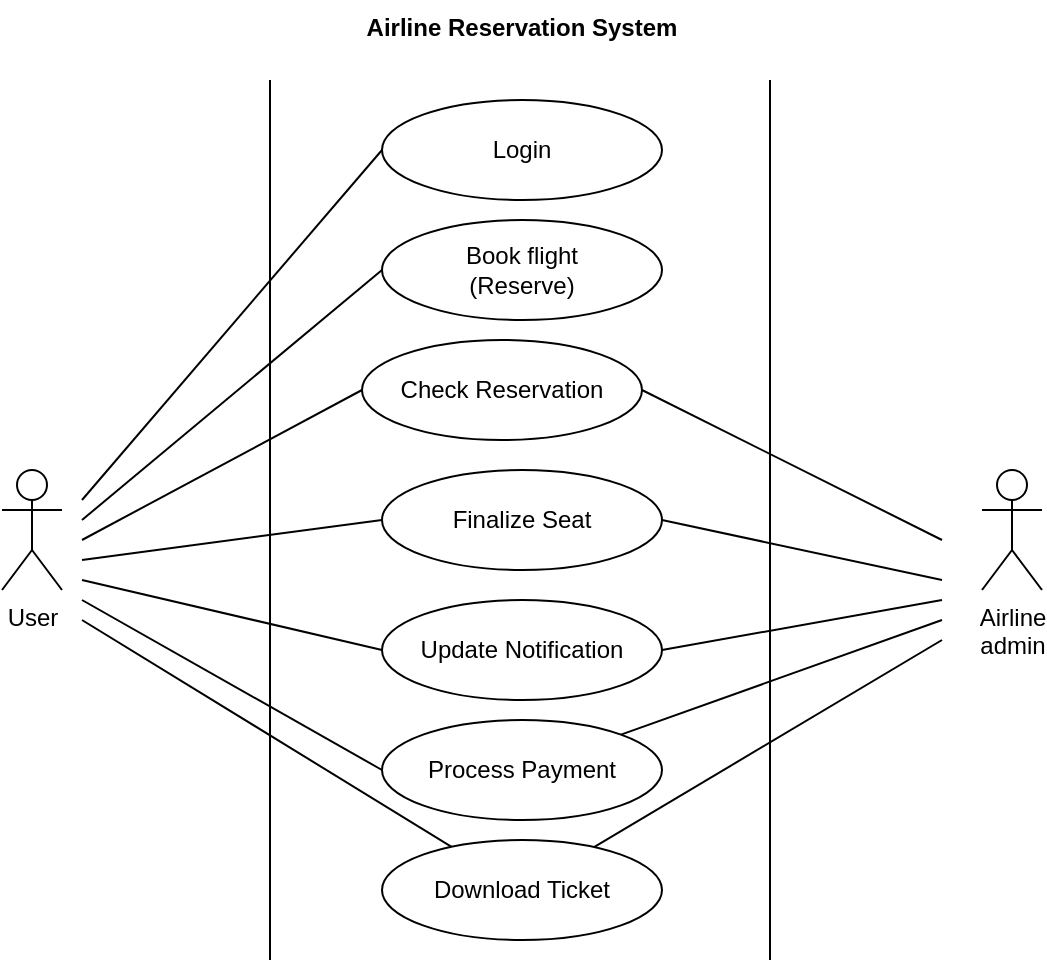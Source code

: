 <mxfile>
    <diagram id="x0GJEbiToyqEdnwbIaIJ" name="Page-1">
        <mxGraphModel dx="822" dy="600" grid="1" gridSize="10" guides="1" tooltips="1" connect="1" arrows="1" fold="1" page="1" pageScale="1" pageWidth="850" pageHeight="1100" background="none" math="0" shadow="0">
            <root>
                <mxCell id="0"/>
                <mxCell id="1" parent="0"/>
                <mxCell id="2" value="User" style="shape=umlActor;verticalLabelPosition=bottom;verticalAlign=top;html=1;" parent="1" vertex="1">
                    <mxGeometry x="140" y="275" width="30" height="60" as="geometry"/>
                </mxCell>
                <mxCell id="3" value="Airline&lt;br&gt;admin" style="shape=umlActor;verticalLabelPosition=bottom;verticalAlign=top;html=1;" parent="1" vertex="1">
                    <mxGeometry x="630" y="275" width="30" height="60" as="geometry"/>
                </mxCell>
                <mxCell id="4" value="" style="line;strokeWidth=1;fillColor=none;align=left;verticalAlign=middle;spacingTop=-1;spacingLeft=3;spacingRight=3;rotatable=0;labelPosition=right;points=[];portConstraint=eastwest;strokeColor=inherit;direction=south;" parent="1" vertex="1">
                    <mxGeometry x="270" y="80" width="8" height="440" as="geometry"/>
                </mxCell>
                <mxCell id="5" value="" style="line;strokeWidth=1;fillColor=none;align=left;verticalAlign=middle;spacingTop=-1;spacingLeft=3;spacingRight=3;rotatable=0;labelPosition=right;points=[];portConstraint=eastwest;strokeColor=inherit;direction=south;" parent="1" vertex="1">
                    <mxGeometry x="520" y="80" width="8" height="440" as="geometry"/>
                </mxCell>
                <mxCell id="16" style="edgeStyle=none;html=1;exitX=0;exitY=0.5;exitDx=0;exitDy=0;endArrow=none;endFill=0;" parent="1" source="6" edge="1">
                    <mxGeometry relative="1" as="geometry">
                        <mxPoint x="180" y="290" as="targetPoint"/>
                    </mxGeometry>
                </mxCell>
                <mxCell id="6" value="Login" style="ellipse;whiteSpace=wrap;html=1;" parent="1" vertex="1">
                    <mxGeometry x="330" y="90" width="140" height="50" as="geometry"/>
                </mxCell>
                <mxCell id="20" style="edgeStyle=none;html=1;exitX=0;exitY=0.5;exitDx=0;exitDy=0;endArrow=none;endFill=0;" parent="1" source="7" edge="1">
                    <mxGeometry relative="1" as="geometry">
                        <mxPoint x="180" y="320" as="targetPoint"/>
                    </mxGeometry>
                </mxCell>
                <mxCell id="25" style="edgeStyle=none;html=1;exitX=1;exitY=0.5;exitDx=0;exitDy=0;endArrow=none;endFill=0;" parent="1" source="7" edge="1">
                    <mxGeometry relative="1" as="geometry">
                        <mxPoint x="610" y="330" as="targetPoint"/>
                    </mxGeometry>
                </mxCell>
                <mxCell id="7" value="Finalize Seat" style="ellipse;whiteSpace=wrap;html=1;" parent="1" vertex="1">
                    <mxGeometry x="330" y="275" width="140" height="50" as="geometry"/>
                </mxCell>
                <mxCell id="17" style="edgeStyle=none;html=1;exitX=0;exitY=0.5;exitDx=0;exitDy=0;endArrow=none;endFill=0;" parent="1" source="8" edge="1">
                    <mxGeometry relative="1" as="geometry">
                        <mxPoint x="180" y="300" as="targetPoint"/>
                    </mxGeometry>
                </mxCell>
                <mxCell id="8" value="Book flight&lt;br&gt;(Reserve)" style="ellipse;whiteSpace=wrap;html=1;" parent="1" vertex="1">
                    <mxGeometry x="330" y="150" width="140" height="50" as="geometry"/>
                </mxCell>
                <mxCell id="18" style="edgeStyle=none;html=1;exitX=0;exitY=0.5;exitDx=0;exitDy=0;endArrow=none;endFill=0;" parent="1" source="9" edge="1">
                    <mxGeometry relative="1" as="geometry">
                        <mxPoint x="180" y="310" as="targetPoint"/>
                    </mxGeometry>
                </mxCell>
                <mxCell id="24" style="edgeStyle=none;html=1;exitX=1;exitY=0.5;exitDx=0;exitDy=0;endArrow=none;endFill=0;" parent="1" source="9" edge="1">
                    <mxGeometry relative="1" as="geometry">
                        <mxPoint x="610" y="310" as="targetPoint"/>
                    </mxGeometry>
                </mxCell>
                <mxCell id="9" value="Check Reservation" style="ellipse;whiteSpace=wrap;html=1;" parent="1" vertex="1">
                    <mxGeometry x="320" y="210" width="140" height="50" as="geometry"/>
                </mxCell>
                <mxCell id="21" style="edgeStyle=none;html=1;exitX=0;exitY=0.5;exitDx=0;exitDy=0;endArrow=none;endFill=0;" parent="1" source="10" edge="1">
                    <mxGeometry relative="1" as="geometry">
                        <mxPoint x="180" y="330" as="targetPoint"/>
                    </mxGeometry>
                </mxCell>
                <mxCell id="26" style="edgeStyle=none;html=1;exitX=1;exitY=0.5;exitDx=0;exitDy=0;endArrow=none;endFill=0;" parent="1" source="10" edge="1">
                    <mxGeometry relative="1" as="geometry">
                        <mxPoint x="610" y="340" as="targetPoint"/>
                    </mxGeometry>
                </mxCell>
                <mxCell id="10" value="Update Notification" style="ellipse;whiteSpace=wrap;html=1;" parent="1" vertex="1">
                    <mxGeometry x="330" y="340" width="140" height="50" as="geometry"/>
                </mxCell>
                <mxCell id="27" value="Airline Reservation System" style="text;align=center;fontStyle=1;verticalAlign=middle;spacingLeft=3;spacingRight=3;strokeColor=none;rotatable=0;points=[[0,0.5],[1,0.5]];portConstraint=eastwest;" vertex="1" parent="1">
                    <mxGeometry x="360" y="40" width="80" height="26" as="geometry"/>
                </mxCell>
                <mxCell id="30" style="edgeStyle=none;html=1;exitX=0;exitY=0.5;exitDx=0;exitDy=0;endArrow=none;endFill=0;" edge="1" parent="1" source="28">
                    <mxGeometry relative="1" as="geometry">
                        <mxPoint x="180" y="340" as="targetPoint"/>
                    </mxGeometry>
                </mxCell>
                <mxCell id="32" style="edgeStyle=none;html=1;endArrow=none;endFill=0;" edge="1" parent="1" source="28">
                    <mxGeometry relative="1" as="geometry">
                        <mxPoint x="610" y="350" as="targetPoint"/>
                    </mxGeometry>
                </mxCell>
                <mxCell id="28" value="Process Payment" style="ellipse;whiteSpace=wrap;html=1;" vertex="1" parent="1">
                    <mxGeometry x="330" y="400" width="140" height="50" as="geometry"/>
                </mxCell>
                <mxCell id="31" style="edgeStyle=none;html=1;endArrow=none;endFill=0;" edge="1" parent="1" source="29">
                    <mxGeometry relative="1" as="geometry">
                        <mxPoint x="180" y="350" as="targetPoint"/>
                    </mxGeometry>
                </mxCell>
                <mxCell id="33" style="edgeStyle=none;html=1;endArrow=none;endFill=0;" edge="1" parent="1" source="29">
                    <mxGeometry relative="1" as="geometry">
                        <mxPoint x="610" y="360" as="targetPoint"/>
                    </mxGeometry>
                </mxCell>
                <mxCell id="29" value="Download Ticket" style="ellipse;whiteSpace=wrap;html=1;" vertex="1" parent="1">
                    <mxGeometry x="330" y="460" width="140" height="50" as="geometry"/>
                </mxCell>
            </root>
        </mxGraphModel>
    </diagram>
</mxfile>